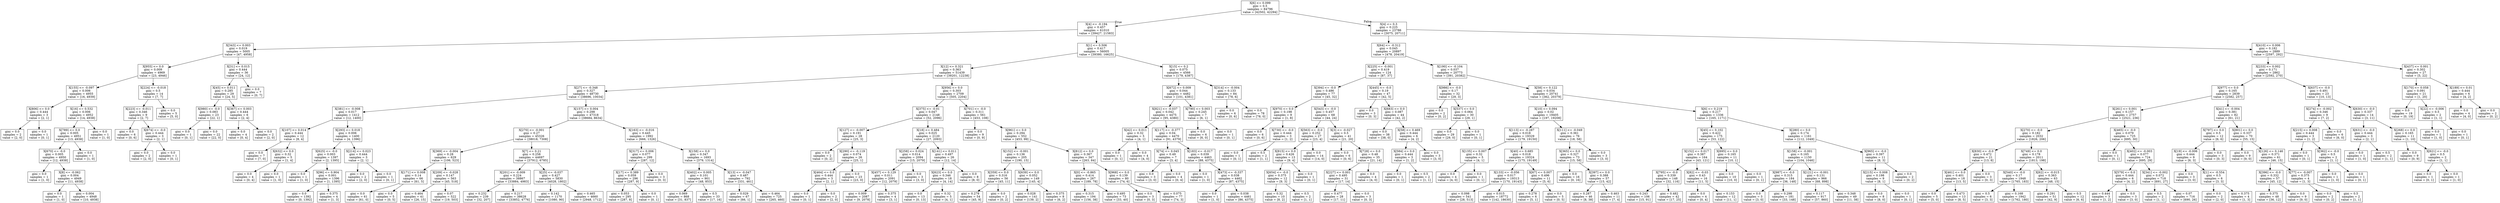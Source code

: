 digraph Tree {
node [shape=box] ;
0 [label="X[6] <= 0.099\ngini = 0.5\nsamples = 84796\nvalue = [42502, 42294]"] ;
1 [label="X[4] <= -0.194\ngini = 0.457\nsamples = 61010\nvalue = [39427, 21583]"] ;
0 -> 1 [labeldistance=2.5, labelangle=45, headlabel="True"] ;
2 [label="X[343] <= 0.003\ngini = 0.019\nsamples = 5005\nvalue = [47, 4958]"] ;
1 -> 2 ;
3 [label="X[955] <= 0.0\ngini = 0.009\nsamples = 4969\nvalue = [23, 4946]"] ;
2 -> 3 ;
4 [label="X[155] <= -0.097\ngini = 0.006\nsamples = 4955\nvalue = [16, 4939]"] ;
3 -> 4 ;
5 [label="X[806] <= 0.0\ngini = 0.444\nsamples = 3\nvalue = [2, 1]"] ;
4 -> 5 ;
6 [label="gini = 0.0\nsamples = 2\nvalue = [2, 0]"] ;
5 -> 6 ;
7 [label="gini = 0.0\nsamples = 1\nvalue = [0, 1]"] ;
5 -> 7 ;
8 [label="X[16] <= 0.532\ngini = 0.006\nsamples = 4952\nvalue = [14, 4938]"] ;
4 -> 8 ;
9 [label="X[789] <= 0.0\ngini = 0.005\nsamples = 4951\nvalue = [13, 4938]"] ;
8 -> 9 ;
10 [label="X[670] <= -0.0\ngini = 0.005\nsamples = 4950\nvalue = [12, 4938]"] ;
9 -> 10 ;
11 [label="gini = 0.0\nsamples = 1\nvalue = [1, 0]"] ;
10 -> 11 ;
12 [label="X[8] <= -0.062\ngini = 0.004\nsamples = 4949\nvalue = [11, 4938]"] ;
10 -> 12 ;
13 [label="gini = 0.0\nsamples = 1\nvalue = [1, 0]"] ;
12 -> 13 ;
14 [label="gini = 0.004\nsamples = 4948\nvalue = [10, 4938]"] ;
12 -> 14 ;
15 [label="gini = 0.0\nsamples = 1\nvalue = [1, 0]"] ;
9 -> 15 ;
16 [label="gini = 0.0\nsamples = 1\nvalue = [1, 0]"] ;
8 -> 16 ;
17 [label="X[224] <= -0.018\ngini = 0.5\nsamples = 14\nvalue = [7, 7]"] ;
3 -> 17 ;
18 [label="X[223] <= -0.011\ngini = 0.346\nsamples = 9\nvalue = [2, 7]"] ;
17 -> 18 ;
19 [label="gini = 0.0\nsamples = 6\nvalue = [0, 6]"] ;
18 -> 19 ;
20 [label="X[674] <= -0.0\ngini = 0.444\nsamples = 3\nvalue = [2, 1]"] ;
18 -> 20 ;
21 [label="gini = 0.0\nsamples = 2\nvalue = [2, 0]"] ;
20 -> 21 ;
22 [label="gini = 0.0\nsamples = 1\nvalue = [0, 1]"] ;
20 -> 22 ;
23 [label="gini = 0.0\nsamples = 5\nvalue = [5, 0]"] ;
17 -> 23 ;
24 [label="X[31] <= 0.015\ngini = 0.444\nsamples = 36\nvalue = [24, 12]"] ;
2 -> 24 ;
25 [label="X[45] <= 0.011\ngini = 0.285\nsamples = 29\nvalue = [24, 5]"] ;
24 -> 25 ;
26 [label="X[980] <= -0.0\ngini = 0.083\nsamples = 23\nvalue = [22, 1]"] ;
25 -> 26 ;
27 [label="gini = 0.0\nsamples = 1\nvalue = [0, 1]"] ;
26 -> 27 ;
28 [label="gini = 0.0\nsamples = 22\nvalue = [22, 0]"] ;
26 -> 28 ;
29 [label="X[367] <= 0.003\ngini = 0.444\nsamples = 6\nvalue = [2, 4]"] ;
25 -> 29 ;
30 [label="gini = 0.0\nsamples = 4\nvalue = [0, 4]"] ;
29 -> 30 ;
31 [label="gini = 0.0\nsamples = 2\nvalue = [2, 0]"] ;
29 -> 31 ;
32 [label="gini = 0.0\nsamples = 7\nvalue = [0, 7]"] ;
24 -> 32 ;
33 [label="X[1] <= 0.506\ngini = 0.417\nsamples = 56005\nvalue = [39380, 16625]"] ;
1 -> 33 ;
34 [label="X[12] <= 0.321\ngini = 0.363\nsamples = 51439\nvalue = [39201, 12238]"] ;
33 -> 34 ;
35 [label="X[27] <= -0.348\ngini = 0.327\nsamples = 48730\nvalue = [38696, 10034]"] ;
34 -> 35 ;
36 [label="X[381] <= -0.008\ngini = 0.017\nsamples = 1412\nvalue = [12, 1400]"] ;
35 -> 36 ;
37 [label="X[107] <= 0.014\ngini = 0.444\nsamples = 12\nvalue = [8, 4]"] ;
36 -> 37 ;
38 [label="gini = 0.0\nsamples = 7\nvalue = [7, 0]"] ;
37 -> 38 ;
39 [label="X[632] <= 0.0\ngini = 0.32\nsamples = 5\nvalue = [1, 4]"] ;
37 -> 39 ;
40 [label="gini = 0.0\nsamples = 4\nvalue = [0, 4]"] ;
39 -> 40 ;
41 [label="gini = 0.0\nsamples = 1\nvalue = [1, 0]"] ;
39 -> 41 ;
42 [label="X[293] <= 0.018\ngini = 0.006\nsamples = 1400\nvalue = [4, 1396]"] ;
36 -> 42 ;
43 [label="X[625] <= -0.0\ngini = 0.003\nsamples = 1397\nvalue = [2, 1395]"] ;
42 -> 43 ;
44 [label="gini = 0.0\nsamples = 1\nvalue = [1, 0]"] ;
43 -> 44 ;
45 [label="X[96] <= 0.904\ngini = 0.001\nsamples = 1396\nvalue = [1, 1395]"] ;
43 -> 45 ;
46 [label="gini = 0.0\nsamples = 1392\nvalue = [0, 1392]"] ;
45 -> 46 ;
47 [label="gini = 0.375\nsamples = 4\nvalue = [1, 3]"] ;
45 -> 47 ;
48 [label="X[214] <= 0.023\ngini = 0.444\nsamples = 3\nvalue = [2, 1]"] ;
42 -> 48 ;
49 [label="gini = 0.0\nsamples = 2\nvalue = [2, 0]"] ;
48 -> 49 ;
50 [label="gini = 0.0\nsamples = 1\nvalue = [0, 1]"] ;
48 -> 50 ;
51 [label="X[157] <= 0.004\ngini = 0.298\nsamples = 47318\nvalue = [38684, 8634]"] ;
35 -> 51 ;
52 [label="X[270] <= -0.001\ngini = 0.27\nsamples = 45326\nvalue = [38018, 7308]"] ;
51 -> 52 ;
53 [label="X[369] <= -0.004\ngini = 0.28\nsamples = 629\nvalue = [106, 523]"] ;
52 -> 53 ;
54 [label="X[171] <= 0.008\ngini = 0.14\nsamples = 66\nvalue = [61, 5]"] ;
53 -> 54 ;
55 [label="gini = 0.0\nsamples = 61\nvalue = [61, 0]"] ;
54 -> 55 ;
56 [label="gini = 0.0\nsamples = 5\nvalue = [0, 5]"] ;
54 -> 56 ;
57 [label="X[209] <= -0.028\ngini = 0.147\nsamples = 563\nvalue = [45, 518]"] ;
53 -> 57 ;
58 [label="gini = 0.464\nsamples = 41\nvalue = [26, 15]"] ;
57 -> 58 ;
59 [label="gini = 0.07\nsamples = 522\nvalue = [19, 503]"] ;
57 -> 59 ;
60 [label="X[7] <= 0.21\ngini = 0.258\nsamples = 44697\nvalue = [37912, 6785]"] ;
52 -> 60 ;
61 [label="X[201] <= -0.009\ngini = 0.224\nsamples = 38867\nvalue = [33884, 4983]"] ;
60 -> 61 ;
62 [label="gini = 0.232\nsamples = 239\nvalue = [32, 207]"] ;
61 -> 62 ;
63 [label="gini = 0.217\nsamples = 38628\nvalue = [33852, 4776]"] ;
61 -> 63 ;
64 [label="X[25] <= -0.037\ngini = 0.427\nsamples = 5830\nvalue = [4028, 1802]"] ;
60 -> 64 ;
65 [label="gini = 0.142\nsamples = 1170\nvalue = [1080, 90]"] ;
64 -> 65 ;
66 [label="gini = 0.465\nsamples = 4660\nvalue = [2948, 1712]"] ;
64 -> 66 ;
67 [label="X[163] <= -0.016\ngini = 0.445\nsamples = 1992\nvalue = [666, 1326]"] ;
51 -> 67 ;
68 [label="X[317] <= 0.006\ngini = 0.077\nsamples = 299\nvalue = [287, 12]"] ;
67 -> 68 ;
69 [label="X[17] <= 0.389\ngini = 0.059\nsamples = 296\nvalue = [287, 9]"] ;
68 -> 69 ;
70 [label="gini = 0.053\nsamples = 295\nvalue = [287, 8]"] ;
69 -> 70 ;
71 [label="gini = 0.0\nsamples = 1\nvalue = [0, 1]"] ;
69 -> 71 ;
72 [label="gini = 0.0\nsamples = 3\nvalue = [0, 3]"] ;
68 -> 72 ;
73 [label="X[158] <= 0.0\ngini = 0.347\nsamples = 1693\nvalue = [379, 1314]"] ;
67 -> 73 ;
74 [label="X[402] <= 0.005\ngini = 0.101\nsamples = 901\nvalue = [48, 853]"] ;
73 -> 74 ;
75 [label="gini = 0.069\nsamples = 868\nvalue = [31, 837]"] ;
74 -> 75 ;
76 [label="gini = 0.5\nsamples = 33\nvalue = [17, 16]"] ;
74 -> 76 ;
77 [label="X[13] <= -0.047\ngini = 0.487\nsamples = 792\nvalue = [331, 461]"] ;
73 -> 77 ;
78 [label="gini = 0.029\nsamples = 67\nvalue = [66, 1]"] ;
77 -> 78 ;
79 [label="gini = 0.464\nsamples = 725\nvalue = [265, 460]"] ;
77 -> 79 ;
80 [label="X[956] <= 0.0\ngini = 0.303\nsamples = 2709\nvalue = [505, 2204]"] ;
34 -> 80 ;
81 [label="X[375] <= -0.01\ngini = 0.047\nsamples = 2148\nvalue = [52, 2096]"] ;
80 -> 81 ;
82 [label="X[127] <= -0.007\ngini = 0.191\nsamples = 28\nvalue = [25, 3]"] ;
81 -> 82 ;
83 [label="gini = 0.0\nsamples = 2\nvalue = [0, 2]"] ;
82 -> 83 ;
84 [label="X[290] <= -0.119\ngini = 0.074\nsamples = 26\nvalue = [25, 1]"] ;
82 -> 84 ;
85 [label="X[464] <= 0.0\ngini = 0.444\nsamples = 3\nvalue = [2, 1]"] ;
84 -> 85 ;
86 [label="gini = 0.0\nsamples = 1\nvalue = [0, 1]"] ;
85 -> 86 ;
87 [label="gini = 0.0\nsamples = 2\nvalue = [2, 0]"] ;
85 -> 87 ;
88 [label="gini = 0.0\nsamples = 23\nvalue = [23, 0]"] ;
84 -> 88 ;
89 [label="X[18] <= 0.484\ngini = 0.025\nsamples = 2120\nvalue = [27, 2093]"] ;
81 -> 89 ;
90 [label="X[258] <= 0.024\ngini = 0.014\nsamples = 2094\nvalue = [15, 2079]"] ;
89 -> 90 ;
91 [label="X[457] <= 0.129\ngini = 0.011\nsamples = 2091\nvalue = [12, 2079]"] ;
90 -> 91 ;
92 [label="gini = 0.009\nsamples = 2087\nvalue = [9, 2078]"] ;
91 -> 92 ;
93 [label="gini = 0.375\nsamples = 4\nvalue = [3, 1]"] ;
91 -> 93 ;
94 [label="gini = 0.0\nsamples = 3\nvalue = [3, 0]"] ;
90 -> 94 ;
95 [label="X[141] <= 0.011\ngini = 0.497\nsamples = 26\nvalue = [12, 14]"] ;
89 -> 95 ;
96 [label="X[623] <= 0.0\ngini = 0.346\nsamples = 18\nvalue = [4, 14]"] ;
95 -> 96 ;
97 [label="gini = 0.0\nsamples = 13\nvalue = [0, 13]"] ;
96 -> 97 ;
98 [label="gini = 0.32\nsamples = 5\nvalue = [4, 1]"] ;
96 -> 98 ;
99 [label="gini = 0.0\nsamples = 8\nvalue = [8, 0]"] ;
95 -> 99 ;
100 [label="X[701] <= -0.0\ngini = 0.311\nsamples = 561\nvalue = [453, 108]"] ;
80 -> 100 ;
101 [label="gini = 0.0\nsamples = 9\nvalue = [0, 9]"] ;
100 -> 101 ;
102 [label="X[961] <= 0.0\ngini = 0.294\nsamples = 552\nvalue = [453, 99]"] ;
100 -> 102 ;
103 [label="X[152] <= -0.001\ngini = 0.136\nsamples = 205\nvalue = [190, 15]"] ;
102 -> 103 ;
104 [label="X[359] <= 0.0\ngini = 0.316\nsamples = 56\nvalue = [45, 11]"] ;
103 -> 104 ;
105 [label="gini = 0.278\nsamples = 54\nvalue = [45, 9]"] ;
104 -> 105 ;
106 [label="gini = 0.0\nsamples = 2\nvalue = [0, 2]"] ;
104 -> 106 ;
107 [label="X[639] <= 0.0\ngini = 0.052\nsamples = 149\nvalue = [145, 4]"] ;
103 -> 107 ;
108 [label="gini = 0.028\nsamples = 141\nvalue = [139, 2]"] ;
107 -> 108 ;
109 [label="gini = 0.375\nsamples = 8\nvalue = [6, 2]"] ;
107 -> 109 ;
110 [label="X[812] <= 0.0\ngini = 0.367\nsamples = 347\nvalue = [263, 84]"] ;
102 -> 110 ;
111 [label="X[0] <= -0.865\ngini = 0.414\nsamples = 267\nvalue = [189, 78]"] ;
110 -> 111 ;
112 [label="gini = 0.315\nsamples = 194\nvalue = [156, 38]"] ;
111 -> 112 ;
113 [label="gini = 0.495\nsamples = 73\nvalue = [33, 40]"] ;
111 -> 113 ;
114 [label="X[968] <= 0.0\ngini = 0.139\nsamples = 80\nvalue = [74, 6]"] ;
110 -> 114 ;
115 [label="gini = 0.0\nsamples = 3\nvalue = [0, 3]"] ;
114 -> 115 ;
116 [label="gini = 0.075\nsamples = 77\nvalue = [74, 3]"] ;
114 -> 116 ;
117 [label="X[15] <= 0.2\ngini = 0.075\nsamples = 4566\nvalue = [179, 4387]"] ;
33 -> 117 ;
118 [label="X[672] <= 0.009\ngini = 0.044\nsamples = 4482\nvalue = [101, 4381]"] ;
117 -> 118 ;
119 [label="X[821] <= -0.037\ngini = 0.042\nsamples = 4475\nvalue = [95, 4380]"] ;
118 -> 119 ;
120 [label="X[42] <= 0.011\ngini = 0.32\nsamples = 5\nvalue = [4, 1]"] ;
119 -> 120 ;
121 [label="gini = 0.0\nsamples = 1\nvalue = [0, 1]"] ;
120 -> 121 ;
122 [label="gini = 0.0\nsamples = 4\nvalue = [4, 0]"] ;
120 -> 122 ;
123 [label="X[117] <= -0.377\ngini = 0.04\nsamples = 4470\nvalue = [91, 4379]"] ;
119 -> 123 ;
124 [label="X[74] <= 0.045\ngini = 0.49\nsamples = 7\nvalue = [3, 4]"] ;
123 -> 124 ;
125 [label="gini = 0.0\nsamples = 3\nvalue = [3, 0]"] ;
124 -> 125 ;
126 [label="gini = 0.0\nsamples = 4\nvalue = [0, 4]"] ;
124 -> 126 ;
127 [label="X[183] <= -0.017\ngini = 0.039\nsamples = 4463\nvalue = [88, 4375]"] ;
123 -> 127 ;
128 [label="gini = 0.0\nsamples = 1\nvalue = [1, 0]"] ;
127 -> 128 ;
129 [label="X[473] <= -0.337\ngini = 0.038\nsamples = 4462\nvalue = [87, 4375]"] ;
127 -> 129 ;
130 [label="gini = 0.0\nsamples = 1\nvalue = [1, 0]"] ;
129 -> 130 ;
131 [label="gini = 0.038\nsamples = 4461\nvalue = [86, 4375]"] ;
129 -> 131 ;
132 [label="X[790] <= 0.003\ngini = 0.245\nsamples = 7\nvalue = [6, 1]"] ;
118 -> 132 ;
133 [label="gini = 0.0\nsamples = 6\nvalue = [6, 0]"] ;
132 -> 133 ;
134 [label="gini = 0.0\nsamples = 1\nvalue = [0, 1]"] ;
132 -> 134 ;
135 [label="X[314] <= -0.004\ngini = 0.133\nsamples = 84\nvalue = [78, 6]"] ;
117 -> 135 ;
136 [label="gini = 0.0\nsamples = 6\nvalue = [0, 6]"] ;
135 -> 136 ;
137 [label="gini = 0.0\nsamples = 78\nvalue = [78, 0]"] ;
135 -> 137 ;
138 [label="X[4] <= 0.3\ngini = 0.225\nsamples = 23786\nvalue = [3075, 20711]"] ;
0 -> 138 [labeldistance=2.5, labelangle=-45, headlabel="False"] ;
139 [label="X[64] <= -0.312\ngini = 0.045\nsamples = 20897\nvalue = [478, 20419]"] ;
138 -> 139 ;
140 [label="X[225] <= -0.001\ngini = 0.419\nsamples = 124\nvalue = [87, 37]"] ;
139 -> 140 ;
141 [label="X[394] <= -0.0\ngini = 0.486\nsamples = 77\nvalue = [45, 32]"] ;
140 -> 141 ;
142 [label="X[970] <= 0.0\ngini = 0.198\nsamples = 9\nvalue = [1, 8]"] ;
141 -> 142 ;
143 [label="gini = 0.0\nsamples = 6\nvalue = [0, 6]"] ;
142 -> 143 ;
144 [label="X[730] <= -0.0\ngini = 0.444\nsamples = 3\nvalue = [1, 2]"] ;
142 -> 144 ;
145 [label="gini = 0.0\nsamples = 1\nvalue = [0, 1]"] ;
144 -> 145 ;
146 [label="gini = 0.5\nsamples = 2\nvalue = [1, 1]"] ;
144 -> 146 ;
147 [label="X[543] <= -0.0\ngini = 0.457\nsamples = 68\nvalue = [44, 24]"] ;
141 -> 147 ;
148 [label="X[563] <= -0.0\ngini = 0.252\nsamples = 27\nvalue = [23, 4]"] ;
147 -> 148 ;
149 [label="X[815] <= 0.0\ngini = 0.426\nsamples = 13\nvalue = [9, 4]"] ;
148 -> 149 ;
150 [label="X[654] <= -0.0\ngini = 0.375\nsamples = 12\nvalue = [9, 3]"] ;
149 -> 150 ;
151 [label="gini = 0.32\nsamples = 10\nvalue = [8, 2]"] ;
150 -> 151 ;
152 [label="gini = 0.5\nsamples = 2\nvalue = [1, 1]"] ;
150 -> 152 ;
153 [label="gini = 0.0\nsamples = 1\nvalue = [0, 1]"] ;
149 -> 153 ;
154 [label="gini = 0.0\nsamples = 14\nvalue = [14, 0]"] ;
148 -> 154 ;
155 [label="X[3] <= -0.027\ngini = 0.5\nsamples = 41\nvalue = [21, 20]"] ;
147 -> 155 ;
156 [label="gini = 0.0\nsamples = 6\nvalue = [0, 6]"] ;
155 -> 156 ;
157 [label="X[728] <= 0.0\ngini = 0.48\nsamples = 35\nvalue = [21, 14]"] ;
155 -> 157 ;
158 [label="X[227] <= 0.001\ngini = 0.495\nsamples = 31\nvalue = [17, 14]"] ;
157 -> 158 ;
159 [label="gini = 0.477\nsamples = 28\nvalue = [17, 11]"] ;
158 -> 159 ;
160 [label="gini = 0.0\nsamples = 3\nvalue = [0, 3]"] ;
158 -> 160 ;
161 [label="gini = 0.0\nsamples = 4\nvalue = [4, 0]"] ;
157 -> 161 ;
162 [label="X[445] <= -0.0\ngini = 0.19\nsamples = 47\nvalue = [42, 5]"] ;
140 -> 162 ;
163 [label="gini = 0.0\nsamples = 3\nvalue = [0, 3]"] ;
162 -> 163 ;
164 [label="X[683] <= 0.0\ngini = 0.087\nsamples = 44\nvalue = [42, 2]"] ;
162 -> 164 ;
165 [label="gini = 0.0\nsamples = 38\nvalue = [38, 0]"] ;
164 -> 165 ;
166 [label="X[58] <= 0.469\ngini = 0.444\nsamples = 6\nvalue = [4, 2]"] ;
164 -> 166 ;
167 [label="X[584] <= 0.0\ngini = 0.444\nsamples = 3\nvalue = [1, 2]"] ;
166 -> 167 ;
168 [label="gini = 0.0\nsamples = 1\nvalue = [0, 1]"] ;
167 -> 168 ;
169 [label="gini = 0.5\nsamples = 2\nvalue = [1, 1]"] ;
167 -> 169 ;
170 [label="gini = 0.0\nsamples = 3\nvalue = [3, 0]"] ;
166 -> 170 ;
171 [label="X[190] <= -0.104\ngini = 0.037\nsamples = 20773\nvalue = [391, 20382]"] ;
139 -> 171 ;
172 [label="X[986] <= -0.0\ngini = 0.17\nsamples = 32\nvalue = [29, 3]"] ;
171 -> 172 ;
173 [label="gini = 0.0\nsamples = 2\nvalue = [0, 2]"] ;
172 -> 173 ;
174 [label="X[537] <= 0.0\ngini = 0.064\nsamples = 30\nvalue = [29, 1]"] ;
172 -> 174 ;
175 [label="gini = 0.0\nsamples = 29\nvalue = [29, 0]"] ;
174 -> 175 ;
176 [label="gini = 0.0\nsamples = 1\nvalue = [0, 1]"] ;
174 -> 176 ;
177 [label="X[58] <= 0.122\ngini = 0.034\nsamples = 20741\nvalue = [362, 20379]"] ;
171 -> 177 ;
178 [label="X[10] <= 0.094\ngini = 0.02\nsamples = 19405\nvalue = [197, 19208]"] ;
177 -> 178 ;
179 [label="X[113] <= -0.287\ngini = 0.018\nsamples = 19329\nvalue = [179, 19150]"] ;
178 -> 179 ;
180 [label="X[135] <= 0.007\ngini = 0.32\nsamples = 5\nvalue = [4, 1]"] ;
179 -> 180 ;
181 [label="gini = 0.0\nsamples = 4\nvalue = [4, 0]"] ;
180 -> 181 ;
182 [label="gini = 0.0\nsamples = 1\nvalue = [0, 1]"] ;
180 -> 182 ;
183 [label="X[40] <= 0.685\ngini = 0.018\nsamples = 19324\nvalue = [175, 19149]"] ;
179 -> 183 ;
184 [label="X[133] <= -0.056\ngini = 0.017\nsamples = 19313\nvalue = [170, 19143]"] ;
183 -> 184 ;
185 [label="gini = 0.098\nsamples = 541\nvalue = [28, 513]"] ;
184 -> 185 ;
186 [label="gini = 0.015\nsamples = 18772\nvalue = [142, 18630]"] ;
184 -> 186 ;
187 [label="X[67] <= 0.007\ngini = 0.496\nsamples = 11\nvalue = [5, 6]"] ;
183 -> 187 ;
188 [label="gini = 0.278\nsamples = 6\nvalue = [5, 1]"] ;
187 -> 188 ;
189 [label="gini = 0.0\nsamples = 5\nvalue = [0, 5]"] ;
187 -> 189 ;
190 [label="X[111] <= -0.049\ngini = 0.361\nsamples = 76\nvalue = [18, 58]"] ;
178 -> 190 ;
191 [label="X[365] <= 0.0\ngini = 0.327\nsamples = 73\nvalue = [15, 58]"] ;
190 -> 191 ;
192 [label="gini = 0.0\nsamples = 16\nvalue = [0, 16]"] ;
191 -> 192 ;
193 [label="X[397] <= 0.0\ngini = 0.388\nsamples = 57\nvalue = [15, 42]"] ;
191 -> 193 ;
194 [label="gini = 0.287\nsamples = 46\nvalue = [8, 38]"] ;
193 -> 194 ;
195 [label="gini = 0.463\nsamples = 11\nvalue = [7, 4]"] ;
193 -> 195 ;
196 [label="gini = 0.0\nsamples = 3\nvalue = [3, 0]"] ;
190 -> 196 ;
197 [label="X[6] <= 0.219\ngini = 0.217\nsamples = 1336\nvalue = [165, 1171]"] ;
177 -> 197 ;
198 [label="X[45] <= 0.102\ngini = 0.422\nsamples = 175\nvalue = [53, 122]"] ;
197 -> 198 ;
199 [label="X[152] <= 0.017\ngini = 0.387\nsamples = 164\nvalue = [43, 121]"] ;
198 -> 199 ;
200 [label="X[795] <= -0.0\ngini = 0.339\nsamples = 148\nvalue = [32, 116]"] ;
199 -> 200 ;
201 [label="gini = 0.243\nsamples = 106\nvalue = [15, 91]"] ;
200 -> 201 ;
202 [label="gini = 0.482\nsamples = 42\nvalue = [17, 25]"] ;
200 -> 202 ;
203 [label="X[82] <= -0.03\ngini = 0.43\nsamples = 16\nvalue = [11, 5]"] ;
199 -> 203 ;
204 [label="gini = 0.0\nsamples = 4\nvalue = [0, 4]"] ;
203 -> 204 ;
205 [label="gini = 0.153\nsamples = 12\nvalue = [11, 1]"] ;
203 -> 205 ;
206 [label="X[695] <= 0.0\ngini = 0.165\nsamples = 11\nvalue = [10, 1]"] ;
198 -> 206 ;
207 [label="gini = 0.0\nsamples = 10\nvalue = [10, 0]"] ;
206 -> 207 ;
208 [label="gini = 0.0\nsamples = 1\nvalue = [0, 1]"] ;
206 -> 208 ;
209 [label="X[280] <= 0.0\ngini = 0.174\nsamples = 1161\nvalue = [112, 1049]"] ;
197 -> 209 ;
210 [label="X[158] <= -0.001\ngini = 0.165\nsamples = 1150\nvalue = [104, 1046]"] ;
209 -> 210 ;
211 [label="X[987] <= -0.0\ngini = 0.315\nsamples = 184\nvalue = [36, 148]"] ;
210 -> 211 ;
212 [label="gini = 0.0\nsamples = 3\nvalue = [3, 0]"] ;
211 -> 212 ;
213 [label="gini = 0.298\nsamples = 181\nvalue = [33, 148]"] ;
211 -> 213 ;
214 [label="X[121] <= -0.001\ngini = 0.131\nsamples = 966\nvalue = [68, 898]"] ;
210 -> 214 ;
215 [label="gini = 0.117\nsamples = 917\nvalue = [57, 860]"] ;
214 -> 215 ;
216 [label="gini = 0.348\nsamples = 49\nvalue = [11, 38]"] ;
214 -> 216 ;
217 [label="X[965] <= -0.0\ngini = 0.397\nsamples = 11\nvalue = [8, 3]"] ;
209 -> 217 ;
218 [label="X[215] <= 0.008\ngini = 0.198\nsamples = 9\nvalue = [8, 1]"] ;
217 -> 218 ;
219 [label="gini = 0.0\nsamples = 8\nvalue = [8, 0]"] ;
218 -> 219 ;
220 [label="gini = 0.0\nsamples = 1\nvalue = [0, 1]"] ;
218 -> 220 ;
221 [label="gini = 0.0\nsamples = 2\nvalue = [0, 2]"] ;
217 -> 221 ;
222 [label="X[410] <= 0.006\ngini = 0.182\nsamples = 2889\nvalue = [2597, 292]"] ;
138 -> 222 ;
223 [label="X[233] <= 0.002\ngini = 0.171\nsamples = 2862\nvalue = [2592, 270]"] ;
222 -> 223 ;
224 [label="X[977] <= 0.0\ngini = 0.165\nsamples = 2839\nvalue = [2582, 257]"] ;
223 -> 224 ;
225 [label="X[261] <= 0.001\ngini = 0.157\nsamples = 2757\nvalue = [2521, 236]"] ;
224 -> 225 ;
226 [label="X[270] <= -0.0\ngini = 0.182\nsamples = 2032\nvalue = [1826, 206]"] ;
225 -> 226 ;
227 [label="X[830] <= -0.0\ngini = 0.472\nsamples = 21\nvalue = [13, 8]"] ;
226 -> 227 ;
228 [label="X[461] <= 0.0\ngini = 0.401\nsamples = 18\nvalue = [13, 5]"] ;
227 -> 228 ;
229 [label="gini = 0.0\nsamples = 5\nvalue = [5, 0]"] ;
228 -> 229 ;
230 [label="gini = 0.473\nsamples = 13\nvalue = [8, 5]"] ;
228 -> 230 ;
231 [label="gini = 0.0\nsamples = 3\nvalue = [0, 3]"] ;
227 -> 231 ;
232 [label="X[749] <= 0.0\ngini = 0.178\nsamples = 2011\nvalue = [1813, 198]"] ;
226 -> 232 ;
233 [label="X[540] <= -0.0\ngini = 0.17\nsamples = 1948\nvalue = [1765, 183]"] ;
232 -> 233 ;
234 [label="gini = 0.5\nsamples = 6\nvalue = [3, 3]"] ;
233 -> 234 ;
235 [label="gini = 0.168\nsamples = 1942\nvalue = [1762, 180]"] ;
233 -> 235 ;
236 [label="X[62] <= -0.015\ngini = 0.363\nsamples = 63\nvalue = [48, 15]"] ;
232 -> 236 ;
237 [label="gini = 0.291\nsamples = 51\nvalue = [42, 9]"] ;
236 -> 237 ;
238 [label="gini = 0.5\nsamples = 12\nvalue = [6, 6]"] ;
236 -> 238 ;
239 [label="X[465] <= -0.0\ngini = 0.079\nsamples = 725\nvalue = [695, 30]"] ;
225 -> 239 ;
240 [label="gini = 0.0\nsamples = 1\nvalue = [0, 1]"] ;
239 -> 240 ;
241 [label="X[402] <= -0.003\ngini = 0.077\nsamples = 724\nvalue = [695, 29]"] ;
239 -> 241 ;
242 [label="X[579] <= 0.0\ngini = 0.444\nsamples = 6\nvalue = [4, 2]"] ;
241 -> 242 ;
243 [label="gini = 0.444\nsamples = 3\nvalue = [1, 2]"] ;
242 -> 243 ;
244 [label="gini = 0.0\nsamples = 3\nvalue = [3, 0]"] ;
242 -> 244 ;
245 [label="X[341] <= -0.002\ngini = 0.072\nsamples = 718\nvalue = [691, 27]"] ;
241 -> 245 ;
246 [label="gini = 0.5\nsamples = 2\nvalue = [1, 1]"] ;
245 -> 246 ;
247 [label="gini = 0.07\nsamples = 716\nvalue = [690, 26]"] ;
245 -> 247 ;
248 [label="X[41] <= -0.004\ngini = 0.381\nsamples = 82\nvalue = [61, 21]"] ;
224 -> 248 ;
249 [label="X[797] <= 0.0\ngini = 0.5\nsamples = 12\nvalue = [6, 6]"] ;
248 -> 249 ;
250 [label="X[19] <= -0.006\ngini = 0.444\nsamples = 9\nvalue = [6, 3]"] ;
249 -> 250 ;
251 [label="gini = 0.0\nsamples = 3\nvalue = [3, 0]"] ;
250 -> 251 ;
252 [label="X[1] <= -0.554\ngini = 0.5\nsamples = 6\nvalue = [3, 3]"] ;
250 -> 252 ;
253 [label="gini = 0.0\nsamples = 2\nvalue = [2, 0]"] ;
252 -> 253 ;
254 [label="gini = 0.375\nsamples = 4\nvalue = [1, 3]"] ;
252 -> 254 ;
255 [label="gini = 0.0\nsamples = 3\nvalue = [0, 3]"] ;
249 -> 255 ;
256 [label="X[801] <= 0.0\ngini = 0.337\nsamples = 70\nvalue = [55, 15]"] ;
248 -> 256 ;
257 [label="gini = 0.0\nsamples = 9\nvalue = [9, 0]"] ;
256 -> 257 ;
258 [label="X[126] <= 0.146\ngini = 0.371\nsamples = 61\nvalue = [46, 15]"] ;
256 -> 258 ;
259 [label="X[396] <= -0.0\ngini = 0.332\nsamples = 57\nvalue = [45, 12]"] ;
258 -> 259 ;
260 [label="gini = 0.375\nsamples = 48\nvalue = [36, 12]"] ;
259 -> 260 ;
261 [label="gini = 0.0\nsamples = 9\nvalue = [9, 0]"] ;
259 -> 261 ;
262 [label="X[77] <= -0.007\ngini = 0.375\nsamples = 4\nvalue = [1, 3]"] ;
258 -> 262 ;
263 [label="gini = 0.0\nsamples = 2\nvalue = [0, 2]"] ;
262 -> 263 ;
264 [label="gini = 0.5\nsamples = 2\nvalue = [1, 1]"] ;
262 -> 264 ;
265 [label="X[637] <= -0.0\ngini = 0.491\nsamples = 23\nvalue = [10, 13]"] ;
223 -> 265 ;
266 [label="X[274] <= -0.002\ngini = 0.346\nsamples = 9\nvalue = [7, 2]"] ;
265 -> 266 ;
267 [label="X[215] <= 0.008\ngini = 0.444\nsamples = 3\nvalue = [1, 2]"] ;
266 -> 267 ;
268 [label="gini = 0.0\nsamples = 1\nvalue = [0, 1]"] ;
267 -> 268 ;
269 [label="X[362] <= -0.0\ngini = 0.5\nsamples = 2\nvalue = [1, 1]"] ;
267 -> 269 ;
270 [label="gini = 0.0\nsamples = 1\nvalue = [1, 0]"] ;
269 -> 270 ;
271 [label="gini = 0.0\nsamples = 1\nvalue = [0, 1]"] ;
269 -> 271 ;
272 [label="gini = 0.0\nsamples = 6\nvalue = [6, 0]"] ;
266 -> 272 ;
273 [label="X[630] <= -0.0\ngini = 0.337\nsamples = 14\nvalue = [3, 11]"] ;
265 -> 273 ;
274 [label="X[631] <= -0.0\ngini = 0.444\nsamples = 3\nvalue = [2, 1]"] ;
273 -> 274 ;
275 [label="gini = 0.0\nsamples = 1\nvalue = [1, 0]"] ;
274 -> 275 ;
276 [label="gini = 0.5\nsamples = 2\nvalue = [1, 1]"] ;
274 -> 276 ;
277 [label="X[268] <= 0.0\ngini = 0.165\nsamples = 11\nvalue = [1, 10]"] ;
273 -> 277 ;
278 [label="gini = 0.0\nsamples = 9\nvalue = [0, 9]"] ;
277 -> 278 ;
279 [label="X[621] <= -0.0\ngini = 0.5\nsamples = 2\nvalue = [1, 1]"] ;
277 -> 279 ;
280 [label="gini = 0.0\nsamples = 1\nvalue = [0, 1]"] ;
279 -> 280 ;
281 [label="gini = 0.0\nsamples = 1\nvalue = [1, 0]"] ;
279 -> 281 ;
282 [label="X[437] <= 0.001\ngini = 0.302\nsamples = 27\nvalue = [5, 22]"] ;
222 -> 282 ;
283 [label="X[170] <= 0.058\ngini = 0.091\nsamples = 21\nvalue = [1, 20]"] ;
282 -> 283 ;
284 [label="gini = 0.0\nsamples = 19\nvalue = [0, 19]"] ;
283 -> 284 ;
285 [label="X[22] <= -0.006\ngini = 0.5\nsamples = 2\nvalue = [1, 1]"] ;
283 -> 285 ;
286 [label="gini = 0.0\nsamples = 1\nvalue = [1, 0]"] ;
285 -> 286 ;
287 [label="gini = 0.0\nsamples = 1\nvalue = [0, 1]"] ;
285 -> 287 ;
288 [label="X[189] <= 0.01\ngini = 0.444\nsamples = 6\nvalue = [4, 2]"] ;
282 -> 288 ;
289 [label="gini = 0.0\nsamples = 4\nvalue = [4, 0]"] ;
288 -> 289 ;
290 [label="gini = 0.0\nsamples = 2\nvalue = [0, 2]"] ;
288 -> 290 ;
}